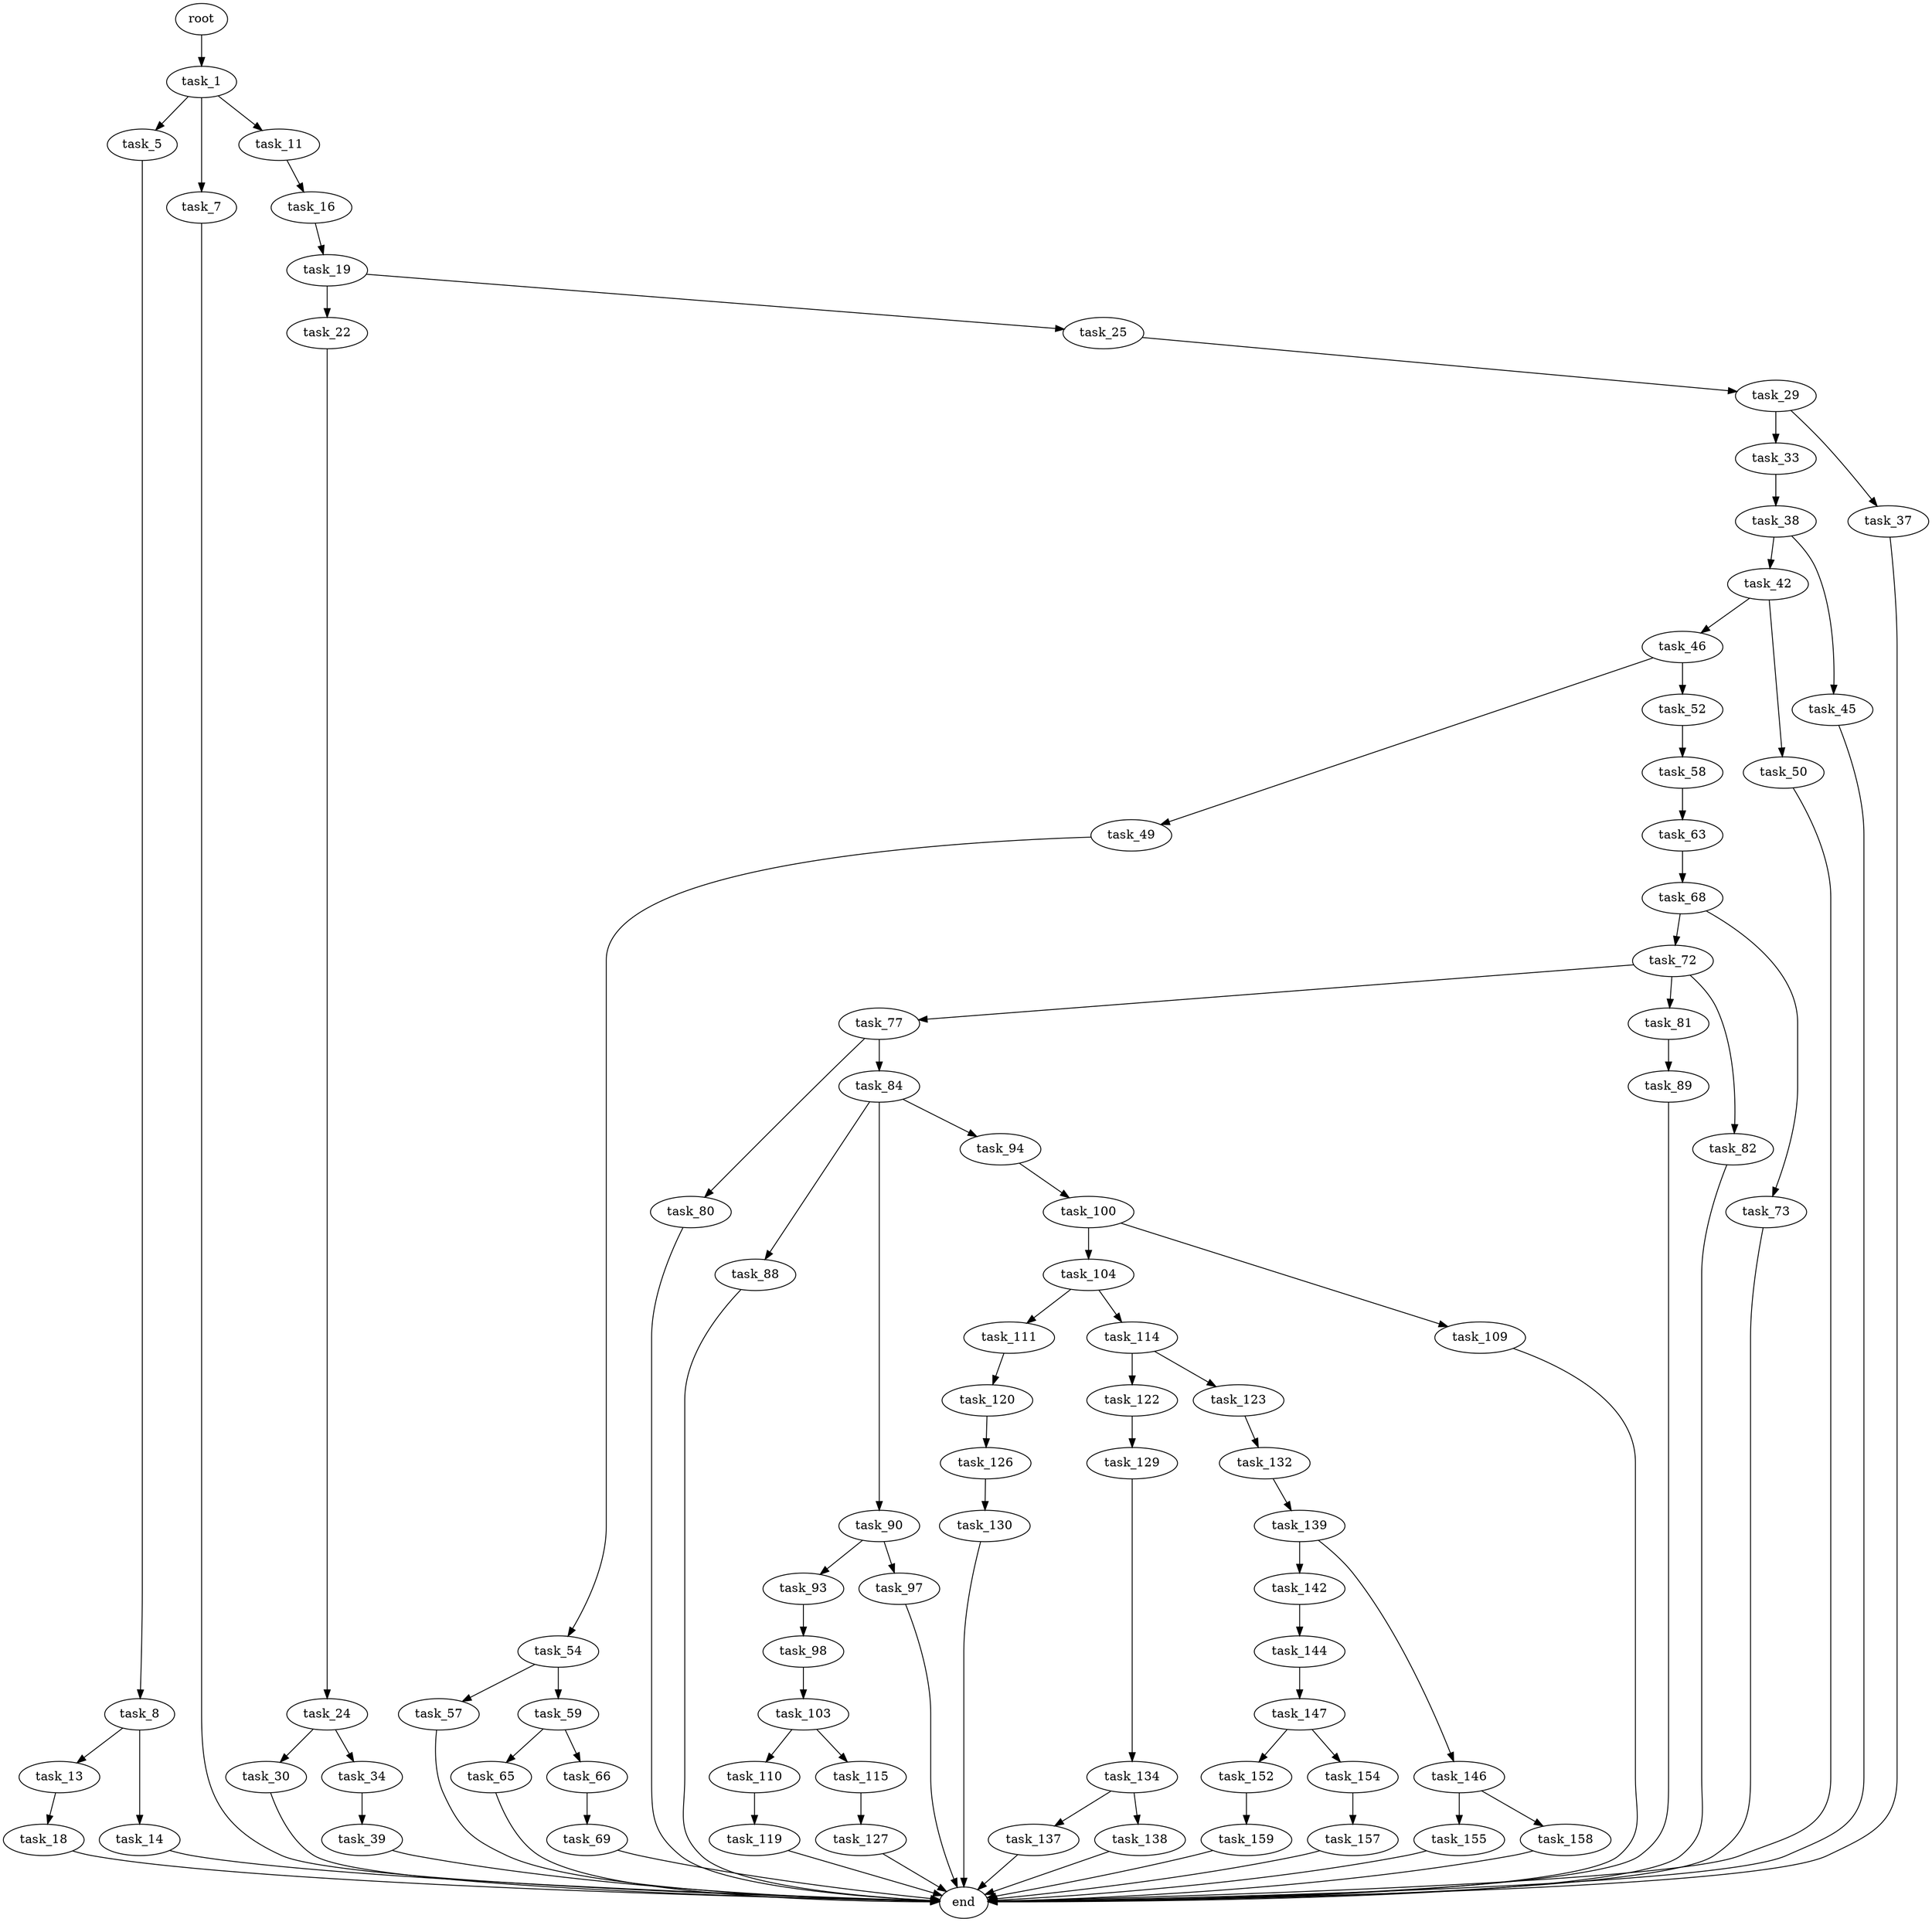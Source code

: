 digraph G {
  root [size="0.000000"];
  task_1 [size="1980627838.000000"];
  task_5 [size="4623485498.000000"];
  task_7 [size="37984162339.000000"];
  task_8 [size="14380150415.000000"];
  task_11 [size="586490222467.000000"];
  task_13 [size="1395228436.000000"];
  task_14 [size="178289820045.000000"];
  task_16 [size="9743864438.000000"];
  task_18 [size="176678302930.000000"];
  task_19 [size="149993275224.000000"];
  task_22 [size="633374047015.000000"];
  task_24 [size="24790293727.000000"];
  task_25 [size="21795929613.000000"];
  task_29 [size="368293445632.000000"];
  task_30 [size="9712188819.000000"];
  task_33 [size="134217728000.000000"];
  task_34 [size="68719476736.000000"];
  task_37 [size="5643318545.000000"];
  task_38 [size="624473133290.000000"];
  task_39 [size="1452187474.000000"];
  task_42 [size="724369463168.000000"];
  task_45 [size="1073741824000.000000"];
  task_46 [size="8589934592.000000"];
  task_49 [size="16145563920.000000"];
  task_50 [size="1058511460068.000000"];
  task_52 [size="134217728000.000000"];
  task_54 [size="18393402253.000000"];
  task_57 [size="1073741824000.000000"];
  task_58 [size="247250843366.000000"];
  task_59 [size="681817595792.000000"];
  task_63 [size="68719476736.000000"];
  task_65 [size="18396074924.000000"];
  task_66 [size="703192623567.000000"];
  task_68 [size="46655840980.000000"];
  task_69 [size="492693732422.000000"];
  task_72 [size="25138863146.000000"];
  task_73 [size="11755590261.000000"];
  task_77 [size="68719476736.000000"];
  task_80 [size="20375217349.000000"];
  task_81 [size="309406305260.000000"];
  task_82 [size="368293445632.000000"];
  task_84 [size="1073741824000.000000"];
  task_88 [size="3406059856.000000"];
  task_89 [size="1066668788.000000"];
  task_90 [size="8589934592.000000"];
  task_93 [size="9188337263.000000"];
  task_94 [size="134217728000.000000"];
  task_97 [size="51746817922.000000"];
  task_98 [size="1073741824000.000000"];
  task_100 [size="332540923869.000000"];
  task_103 [size="9910570928.000000"];
  task_104 [size="549755813888.000000"];
  task_109 [size="68719476736.000000"];
  task_110 [size="432677318077.000000"];
  task_111 [size="782757789696.000000"];
  task_114 [size="42847736989.000000"];
  task_115 [size="11373482538.000000"];
  task_119 [size="568181425580.000000"];
  task_120 [size="8364311924.000000"];
  task_122 [size="1073741824000.000000"];
  task_123 [size="36661002974.000000"];
  task_126 [size="28991029248.000000"];
  task_127 [size="46587650198.000000"];
  task_129 [size="38325656748.000000"];
  task_130 [size="262477185776.000000"];
  task_132 [size="2324190118.000000"];
  task_134 [size="368293445632.000000"];
  task_137 [size="782757789696.000000"];
  task_138 [size="368293445632.000000"];
  task_139 [size="7252748910.000000"];
  task_142 [size="649156282787.000000"];
  task_144 [size="333478661817.000000"];
  task_146 [size="82599090673.000000"];
  task_147 [size="68719476736.000000"];
  task_152 [size="10390929572.000000"];
  task_154 [size="14014998419.000000"];
  task_155 [size="134217728000.000000"];
  task_157 [size="14650269778.000000"];
  task_158 [size="561896110803.000000"];
  task_159 [size="134217728000.000000"];
  end [size="0.000000"];

  root -> task_1 [size="1.000000"];
  task_1 -> task_5 [size="33554432.000000"];
  task_1 -> task_7 [size="33554432.000000"];
  task_1 -> task_11 [size="33554432.000000"];
  task_5 -> task_8 [size="209715200.000000"];
  task_7 -> end [size="1.000000"];
  task_8 -> task_13 [size="75497472.000000"];
  task_8 -> task_14 [size="75497472.000000"];
  task_11 -> task_16 [size="536870912.000000"];
  task_13 -> task_18 [size="134217728.000000"];
  task_14 -> end [size="1.000000"];
  task_16 -> task_19 [size="33554432.000000"];
  task_18 -> end [size="1.000000"];
  task_19 -> task_22 [size="301989888.000000"];
  task_19 -> task_25 [size="301989888.000000"];
  task_22 -> task_24 [size="679477248.000000"];
  task_24 -> task_30 [size="411041792.000000"];
  task_24 -> task_34 [size="411041792.000000"];
  task_25 -> task_29 [size="411041792.000000"];
  task_29 -> task_33 [size="411041792.000000"];
  task_29 -> task_37 [size="411041792.000000"];
  task_30 -> end [size="1.000000"];
  task_33 -> task_38 [size="209715200.000000"];
  task_34 -> task_39 [size="134217728.000000"];
  task_37 -> end [size="1.000000"];
  task_38 -> task_42 [size="536870912.000000"];
  task_38 -> task_45 [size="536870912.000000"];
  task_39 -> end [size="1.000000"];
  task_42 -> task_46 [size="679477248.000000"];
  task_42 -> task_50 [size="679477248.000000"];
  task_45 -> end [size="1.000000"];
  task_46 -> task_49 [size="33554432.000000"];
  task_46 -> task_52 [size="33554432.000000"];
  task_49 -> task_54 [size="838860800.000000"];
  task_50 -> end [size="1.000000"];
  task_52 -> task_58 [size="209715200.000000"];
  task_54 -> task_57 [size="301989888.000000"];
  task_54 -> task_59 [size="301989888.000000"];
  task_57 -> end [size="1.000000"];
  task_58 -> task_63 [size="679477248.000000"];
  task_59 -> task_65 [size="679477248.000000"];
  task_59 -> task_66 [size="679477248.000000"];
  task_63 -> task_68 [size="134217728.000000"];
  task_65 -> end [size="1.000000"];
  task_66 -> task_69 [size="679477248.000000"];
  task_68 -> task_72 [size="134217728.000000"];
  task_68 -> task_73 [size="134217728.000000"];
  task_69 -> end [size="1.000000"];
  task_72 -> task_77 [size="33554432.000000"];
  task_72 -> task_81 [size="33554432.000000"];
  task_72 -> task_82 [size="33554432.000000"];
  task_73 -> end [size="1.000000"];
  task_77 -> task_80 [size="134217728.000000"];
  task_77 -> task_84 [size="134217728.000000"];
  task_80 -> end [size="1.000000"];
  task_81 -> task_89 [size="679477248.000000"];
  task_82 -> end [size="1.000000"];
  task_84 -> task_88 [size="838860800.000000"];
  task_84 -> task_90 [size="838860800.000000"];
  task_84 -> task_94 [size="838860800.000000"];
  task_88 -> end [size="1.000000"];
  task_89 -> end [size="1.000000"];
  task_90 -> task_93 [size="33554432.000000"];
  task_90 -> task_97 [size="33554432.000000"];
  task_93 -> task_98 [size="33554432.000000"];
  task_94 -> task_100 [size="209715200.000000"];
  task_97 -> end [size="1.000000"];
  task_98 -> task_103 [size="838860800.000000"];
  task_100 -> task_104 [size="411041792.000000"];
  task_100 -> task_109 [size="411041792.000000"];
  task_103 -> task_110 [size="411041792.000000"];
  task_103 -> task_115 [size="411041792.000000"];
  task_104 -> task_111 [size="536870912.000000"];
  task_104 -> task_114 [size="536870912.000000"];
  task_109 -> end [size="1.000000"];
  task_110 -> task_119 [size="679477248.000000"];
  task_111 -> task_120 [size="679477248.000000"];
  task_114 -> task_122 [size="134217728.000000"];
  task_114 -> task_123 [size="134217728.000000"];
  task_115 -> task_127 [size="33554432.000000"];
  task_119 -> end [size="1.000000"];
  task_120 -> task_126 [size="134217728.000000"];
  task_122 -> task_129 [size="838860800.000000"];
  task_123 -> task_132 [size="134217728.000000"];
  task_126 -> task_130 [size="75497472.000000"];
  task_127 -> end [size="1.000000"];
  task_129 -> task_134 [size="134217728.000000"];
  task_130 -> end [size="1.000000"];
  task_132 -> task_139 [size="134217728.000000"];
  task_134 -> task_137 [size="411041792.000000"];
  task_134 -> task_138 [size="411041792.000000"];
  task_137 -> end [size="1.000000"];
  task_138 -> end [size="1.000000"];
  task_139 -> task_142 [size="679477248.000000"];
  task_139 -> task_146 [size="679477248.000000"];
  task_142 -> task_144 [size="411041792.000000"];
  task_144 -> task_147 [size="301989888.000000"];
  task_146 -> task_155 [size="75497472.000000"];
  task_146 -> task_158 [size="75497472.000000"];
  task_147 -> task_152 [size="134217728.000000"];
  task_147 -> task_154 [size="134217728.000000"];
  task_152 -> task_159 [size="679477248.000000"];
  task_154 -> task_157 [size="679477248.000000"];
  task_155 -> end [size="1.000000"];
  task_157 -> end [size="1.000000"];
  task_158 -> end [size="1.000000"];
  task_159 -> end [size="1.000000"];
}

